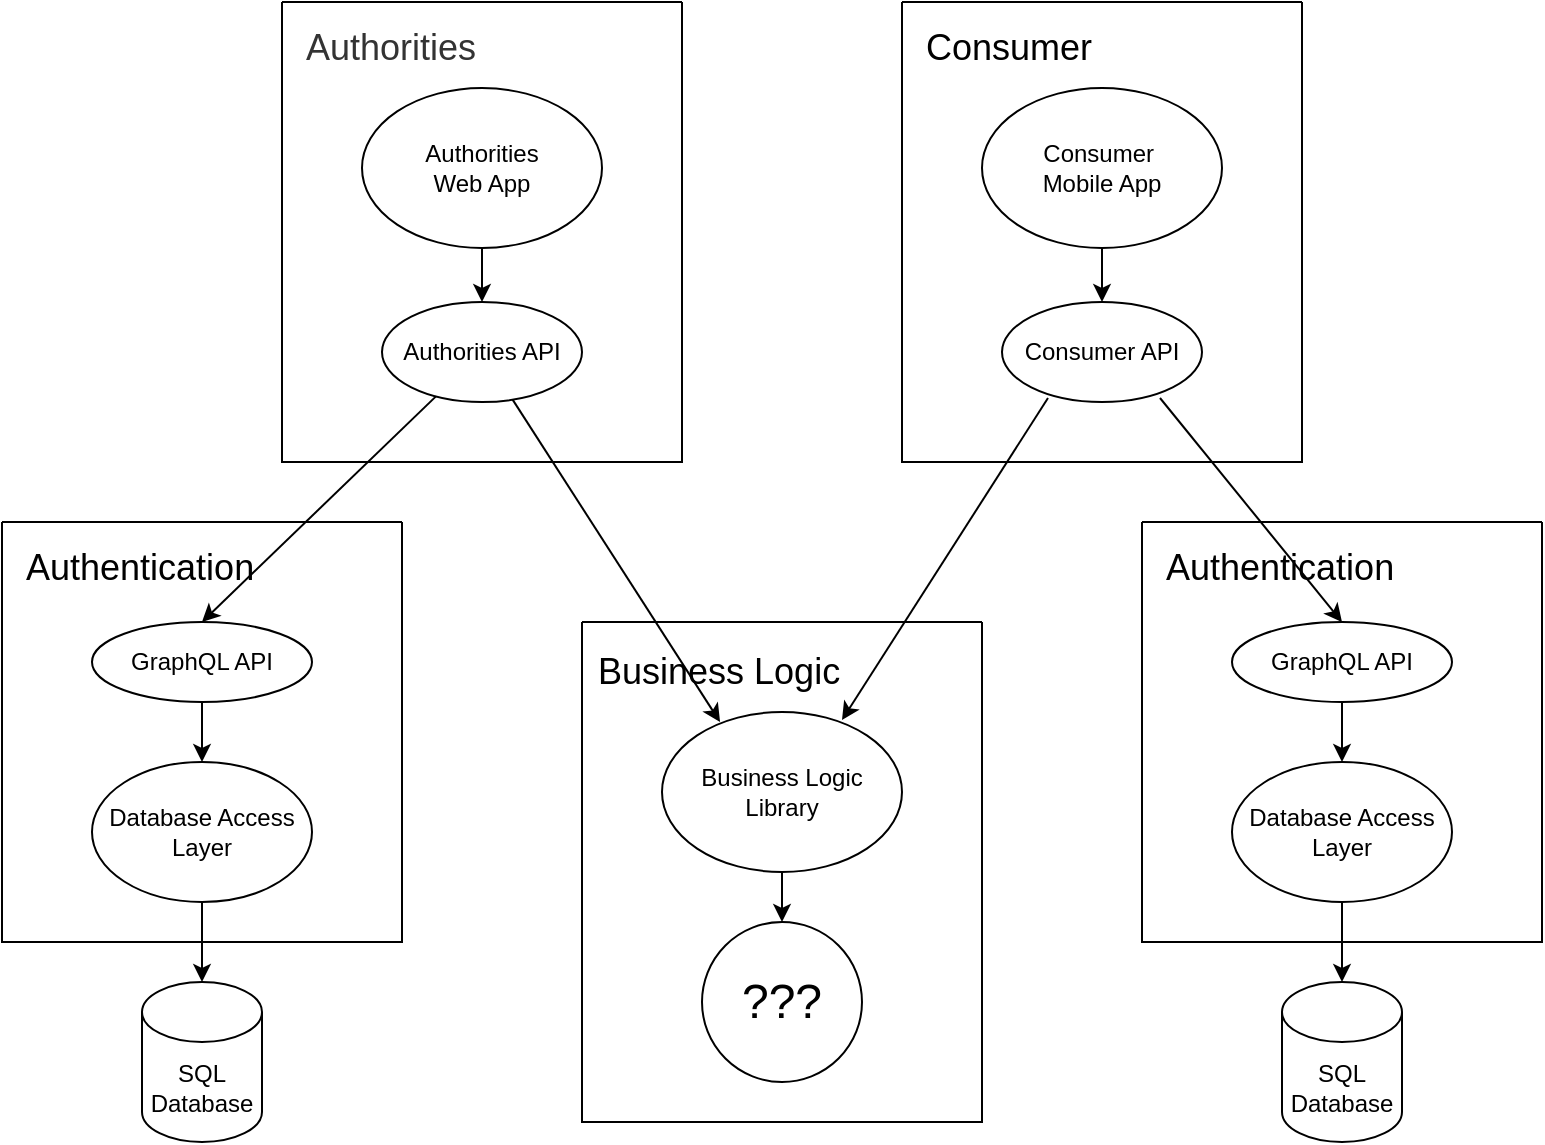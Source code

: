 <mxfile version="26.0.16">
  <diagram name="Page-1" id="Xq1hIofhCXbODVmMwuih">
    <mxGraphModel dx="2072" dy="1121" grid="1" gridSize="10" guides="1" tooltips="1" connect="1" arrows="1" fold="1" page="1" pageScale="1" pageWidth="827" pageHeight="1169" math="0" shadow="0">
      <root>
        <mxCell id="0" />
        <mxCell id="1" parent="0" />
        <mxCell id="WXA7mOeNSCQX8dPOhU4I-1" value="" style="swimlane;startSize=0;align=left;fillStyle=hatch;" parent="1" vertex="1">
          <mxGeometry x="320" y="540" width="200" height="250" as="geometry" />
        </mxCell>
        <mxCell id="WXA7mOeNSCQX8dPOhU4I-2" value="&lt;font&gt;Business Logic&lt;/font&gt;" style="text;html=1;align=left;verticalAlign=middle;resizable=0;points=[];autosize=1;strokeColor=none;fillColor=none;fontSize=18;" parent="WXA7mOeNSCQX8dPOhU4I-1" vertex="1">
          <mxGeometry x="6" y="5" width="140" height="40" as="geometry" />
        </mxCell>
        <mxCell id="WXA7mOeNSCQX8dPOhU4I-47" value="&lt;font style=&quot;font-size: 12px;&quot;&gt;Business Logic&lt;/font&gt;&lt;div&gt;&lt;font style=&quot;font-size: 12px;&quot;&gt;Library&lt;/font&gt;&lt;/div&gt;" style="ellipse;whiteSpace=wrap;html=1;fillColor=none;" parent="WXA7mOeNSCQX8dPOhU4I-1" vertex="1">
          <mxGeometry x="40" y="45" width="120" height="80" as="geometry" />
        </mxCell>
        <mxCell id="WXA7mOeNSCQX8dPOhU4I-48" value="&lt;font style=&quot;font-size: 24px;&quot;&gt;???&lt;/font&gt;" style="ellipse;whiteSpace=wrap;html=1;aspect=fixed;fillColor=none;" parent="WXA7mOeNSCQX8dPOhU4I-1" vertex="1">
          <mxGeometry x="60" y="150" width="80" height="80" as="geometry" />
        </mxCell>
        <mxCell id="WXA7mOeNSCQX8dPOhU4I-49" value="" style="endArrow=classic;html=1;rounded=0;exitX=0.5;exitY=1;exitDx=0;exitDy=0;entryX=0.5;entryY=0;entryDx=0;entryDy=0;" parent="WXA7mOeNSCQX8dPOhU4I-1" source="WXA7mOeNSCQX8dPOhU4I-47" target="WXA7mOeNSCQX8dPOhU4I-48" edge="1">
          <mxGeometry width="50" height="50" relative="1" as="geometry">
            <mxPoint x="390" y="110" as="sourcePoint" />
            <mxPoint x="450" y="60" as="targetPoint" />
          </mxGeometry>
        </mxCell>
        <mxCell id="WXA7mOeNSCQX8dPOhU4I-4" value="" style="endArrow=classic;html=1;rounded=0;entryX=0.75;entryY=0.05;entryDx=0;entryDy=0;exitX=0.23;exitY=0.96;exitDx=0;exitDy=0;exitPerimeter=0;entryPerimeter=0;" parent="1" source="WXA7mOeNSCQX8dPOhU4I-6" target="WXA7mOeNSCQX8dPOhU4I-47" edge="1">
          <mxGeometry width="50" height="50" relative="1" as="geometry">
            <mxPoint x="560" y="280" as="sourcePoint" />
            <mxPoint x="440" y="360" as="targetPoint" />
          </mxGeometry>
        </mxCell>
        <mxCell id="WXA7mOeNSCQX8dPOhU4I-10" value="" style="swimlane;startSize=0;fillStyle=hatch;" parent="1" vertex="1">
          <mxGeometry x="480" y="230" width="200" height="230" as="geometry" />
        </mxCell>
        <mxCell id="WXA7mOeNSCQX8dPOhU4I-11" value="&lt;font style=&quot;font-size: 18px;&quot;&gt;Consumer&lt;/font&gt;" style="text;html=1;align=left;verticalAlign=middle;resizable=0;points=[];autosize=1;strokeColor=none;fillColor=none;" parent="WXA7mOeNSCQX8dPOhU4I-10" vertex="1">
          <mxGeometry x="10" y="3" width="110" height="40" as="geometry" />
        </mxCell>
        <mxCell id="WXA7mOeNSCQX8dPOhU4I-8" value="Consumer&amp;nbsp;&lt;div&gt;Mobile App&lt;/div&gt;" style="ellipse;whiteSpace=wrap;html=1;fillColor=none;" parent="WXA7mOeNSCQX8dPOhU4I-10" vertex="1">
          <mxGeometry x="40" y="43" width="120" height="80" as="geometry" />
        </mxCell>
        <mxCell id="WXA7mOeNSCQX8dPOhU4I-6" value="Consumer API" style="ellipse;whiteSpace=wrap;html=1;fillColor=none;" parent="WXA7mOeNSCQX8dPOhU4I-10" vertex="1">
          <mxGeometry x="50" y="150" width="100" height="50" as="geometry" />
        </mxCell>
        <mxCell id="WXA7mOeNSCQX8dPOhU4I-9" value="" style="endArrow=classic;html=1;rounded=0;entryX=0.5;entryY=0;entryDx=0;entryDy=0;exitX=0.5;exitY=1;exitDx=0;exitDy=0;" parent="WXA7mOeNSCQX8dPOhU4I-10" source="WXA7mOeNSCQX8dPOhU4I-8" target="WXA7mOeNSCQX8dPOhU4I-6" edge="1">
          <mxGeometry width="50" height="50" relative="1" as="geometry">
            <mxPoint x="-60" y="170" as="sourcePoint" />
            <mxPoint x="-10" y="120" as="targetPoint" />
          </mxGeometry>
        </mxCell>
        <mxCell id="WXA7mOeNSCQX8dPOhU4I-20" value="" style="swimlane;startSize=0;fillStyle=solid;fillColor=none;strokeColor=default;" parent="1" vertex="1">
          <mxGeometry x="170" y="230" width="200" height="230" as="geometry" />
        </mxCell>
        <mxCell id="WXA7mOeNSCQX8dPOhU4I-21" value="&lt;font style=&quot;font-size: 18px;&quot;&gt;Authorities&lt;/font&gt;" style="text;html=1;align=left;verticalAlign=middle;resizable=0;points=[];autosize=1;fillColor=none;fontColor=light-dark(#333333,#FFFFFF);strokeColor=none;fillStyle=hatch;" parent="WXA7mOeNSCQX8dPOhU4I-20" vertex="1">
          <mxGeometry x="10" y="3" width="110" height="40" as="geometry" />
        </mxCell>
        <mxCell id="WXA7mOeNSCQX8dPOhU4I-22" value="Authorities&lt;div&gt;Web App&lt;/div&gt;" style="ellipse;whiteSpace=wrap;html=1;fillColor=none;" parent="WXA7mOeNSCQX8dPOhU4I-20" vertex="1">
          <mxGeometry x="40" y="43" width="120" height="80" as="geometry" />
        </mxCell>
        <mxCell id="WXA7mOeNSCQX8dPOhU4I-23" value="Authorities API" style="ellipse;whiteSpace=wrap;html=1;fillColor=none;" parent="WXA7mOeNSCQX8dPOhU4I-20" vertex="1">
          <mxGeometry x="50" y="150" width="100" height="50" as="geometry" />
        </mxCell>
        <mxCell id="WXA7mOeNSCQX8dPOhU4I-24" value="" style="endArrow=classic;html=1;rounded=0;entryX=0.5;entryY=0;entryDx=0;entryDy=0;exitX=0.5;exitY=1;exitDx=0;exitDy=0;" parent="WXA7mOeNSCQX8dPOhU4I-20" source="WXA7mOeNSCQX8dPOhU4I-22" target="WXA7mOeNSCQX8dPOhU4I-23" edge="1">
          <mxGeometry width="50" height="50" relative="1" as="geometry">
            <mxPoint x="-60" y="170" as="sourcePoint" />
            <mxPoint x="-10" y="120" as="targetPoint" />
          </mxGeometry>
        </mxCell>
        <mxCell id="WXA7mOeNSCQX8dPOhU4I-25" value="" style="endArrow=classic;html=1;rounded=0;entryX=0.242;entryY=0.063;entryDx=0;entryDy=0;entryPerimeter=0;" parent="1" source="WXA7mOeNSCQX8dPOhU4I-23" target="WXA7mOeNSCQX8dPOhU4I-47" edge="1">
          <mxGeometry width="50" height="50" relative="1" as="geometry">
            <mxPoint x="710" y="470" as="sourcePoint" />
            <mxPoint x="760" y="420" as="targetPoint" />
          </mxGeometry>
        </mxCell>
        <mxCell id="WXA7mOeNSCQX8dPOhU4I-36" value="" style="group;fillColor=none;fillStyle=hatch;" parent="1" vertex="1" connectable="0">
          <mxGeometry x="30" y="490" width="200" height="310" as="geometry" />
        </mxCell>
        <mxCell id="WXA7mOeNSCQX8dPOhU4I-27" value="" style="swimlane;startSize=0;fillStyle=hatch;" parent="WXA7mOeNSCQX8dPOhU4I-36" vertex="1">
          <mxGeometry width="200" height="210" as="geometry" />
        </mxCell>
        <mxCell id="WXA7mOeNSCQX8dPOhU4I-28" value="&lt;font style=&quot;font-size: 18px;&quot;&gt;Authentication&lt;/font&gt;" style="text;html=1;align=left;verticalAlign=middle;resizable=0;points=[];autosize=1;strokeColor=none;fillColor=none;" parent="WXA7mOeNSCQX8dPOhU4I-27" vertex="1">
          <mxGeometry x="10" y="3" width="140" height="40" as="geometry" />
        </mxCell>
        <mxCell id="WXA7mOeNSCQX8dPOhU4I-29" value="GraphQL API" style="ellipse;whiteSpace=wrap;html=1;fillColor=none;" parent="WXA7mOeNSCQX8dPOhU4I-27" vertex="1">
          <mxGeometry x="45" y="50" width="110" height="40" as="geometry" />
        </mxCell>
        <mxCell id="WXA7mOeNSCQX8dPOhU4I-30" value="Database Access Layer" style="ellipse;whiteSpace=wrap;html=1;fillColor=none;" parent="WXA7mOeNSCQX8dPOhU4I-27" vertex="1">
          <mxGeometry x="45" y="120" width="110" height="70" as="geometry" />
        </mxCell>
        <mxCell id="WXA7mOeNSCQX8dPOhU4I-31" value="" style="endArrow=classic;html=1;rounded=0;entryX=0.5;entryY=0;entryDx=0;entryDy=0;exitX=0.5;exitY=1;exitDx=0;exitDy=0;" parent="WXA7mOeNSCQX8dPOhU4I-27" source="WXA7mOeNSCQX8dPOhU4I-29" target="WXA7mOeNSCQX8dPOhU4I-30" edge="1">
          <mxGeometry width="50" height="50" relative="1" as="geometry">
            <mxPoint x="-60" y="150" as="sourcePoint" />
            <mxPoint x="-10" y="100" as="targetPoint" />
          </mxGeometry>
        </mxCell>
        <mxCell id="WXA7mOeNSCQX8dPOhU4I-32" value="SQL&lt;div&gt;Database&lt;/div&gt;" style="shape=cylinder3;whiteSpace=wrap;html=1;boundedLbl=1;backgroundOutline=1;size=15;fillStyle=hatch;fillColor=none;" parent="WXA7mOeNSCQX8dPOhU4I-36" vertex="1">
          <mxGeometry x="70" y="230" width="60" height="80" as="geometry" />
        </mxCell>
        <mxCell id="WXA7mOeNSCQX8dPOhU4I-33" value="" style="endArrow=classic;html=1;rounded=0;exitX=0.5;exitY=1;exitDx=0;exitDy=0;entryX=0.5;entryY=0;entryDx=0;entryDy=0;entryPerimeter=0;" parent="WXA7mOeNSCQX8dPOhU4I-36" source="WXA7mOeNSCQX8dPOhU4I-30" target="WXA7mOeNSCQX8dPOhU4I-32" edge="1">
          <mxGeometry width="50" height="50" relative="1" as="geometry">
            <mxPoint x="680" y="-60" as="sourcePoint" />
            <mxPoint x="730" y="-110" as="targetPoint" />
          </mxGeometry>
        </mxCell>
        <mxCell id="WXA7mOeNSCQX8dPOhU4I-37" value="" style="group" parent="1" vertex="1" connectable="0">
          <mxGeometry x="600" y="490" width="200" height="310" as="geometry" />
        </mxCell>
        <mxCell id="WXA7mOeNSCQX8dPOhU4I-38" value="" style="swimlane;startSize=0;fillStyle=hatch;gradientColor=none;" parent="WXA7mOeNSCQX8dPOhU4I-37" vertex="1">
          <mxGeometry width="200" height="210" as="geometry" />
        </mxCell>
        <mxCell id="WXA7mOeNSCQX8dPOhU4I-39" value="&lt;font style=&quot;font-size: 18px;&quot;&gt;Authentication&lt;/font&gt;" style="text;html=1;align=left;verticalAlign=middle;resizable=0;points=[];autosize=1;strokeColor=none;fillColor=none;" parent="WXA7mOeNSCQX8dPOhU4I-38" vertex="1">
          <mxGeometry x="10" y="3" width="140" height="40" as="geometry" />
        </mxCell>
        <mxCell id="WXA7mOeNSCQX8dPOhU4I-40" value="GraphQL API" style="ellipse;whiteSpace=wrap;html=1;fillColor=none;" parent="WXA7mOeNSCQX8dPOhU4I-38" vertex="1">
          <mxGeometry x="45" y="50" width="110" height="40" as="geometry" />
        </mxCell>
        <mxCell id="WXA7mOeNSCQX8dPOhU4I-41" value="Database Access Layer" style="ellipse;whiteSpace=wrap;html=1;fillColor=none;" parent="WXA7mOeNSCQX8dPOhU4I-38" vertex="1">
          <mxGeometry x="45" y="120" width="110" height="70" as="geometry" />
        </mxCell>
        <mxCell id="WXA7mOeNSCQX8dPOhU4I-42" value="" style="endArrow=classic;html=1;rounded=0;entryX=0.5;entryY=0;entryDx=0;entryDy=0;exitX=0.5;exitY=1;exitDx=0;exitDy=0;" parent="WXA7mOeNSCQX8dPOhU4I-38" source="WXA7mOeNSCQX8dPOhU4I-40" target="WXA7mOeNSCQX8dPOhU4I-41" edge="1">
          <mxGeometry width="50" height="50" relative="1" as="geometry">
            <mxPoint x="-60" y="150" as="sourcePoint" />
            <mxPoint x="-10" y="100" as="targetPoint" />
          </mxGeometry>
        </mxCell>
        <mxCell id="WXA7mOeNSCQX8dPOhU4I-43" value="SQL&lt;div&gt;Database&lt;/div&gt;" style="shape=cylinder3;whiteSpace=wrap;html=1;boundedLbl=1;backgroundOutline=1;size=15;fillColor=none;fillStyle=hatch;" parent="WXA7mOeNSCQX8dPOhU4I-37" vertex="1">
          <mxGeometry x="70" y="230" width="60" height="80" as="geometry" />
        </mxCell>
        <mxCell id="WXA7mOeNSCQX8dPOhU4I-44" value="" style="endArrow=classic;html=1;rounded=0;exitX=0.5;exitY=1;exitDx=0;exitDy=0;entryX=0.5;entryY=0;entryDx=0;entryDy=0;entryPerimeter=0;" parent="WXA7mOeNSCQX8dPOhU4I-37" source="WXA7mOeNSCQX8dPOhU4I-41" target="WXA7mOeNSCQX8dPOhU4I-43" edge="1">
          <mxGeometry width="50" height="50" relative="1" as="geometry">
            <mxPoint x="680" y="-60" as="sourcePoint" />
            <mxPoint x="730" y="-110" as="targetPoint" />
          </mxGeometry>
        </mxCell>
        <mxCell id="WXA7mOeNSCQX8dPOhU4I-45" value="" style="endArrow=classic;html=1;rounded=0;entryX=0.5;entryY=0;entryDx=0;entryDy=0;" parent="1" source="WXA7mOeNSCQX8dPOhU4I-23" target="WXA7mOeNSCQX8dPOhU4I-29" edge="1">
          <mxGeometry width="50" height="50" relative="1" as="geometry">
            <mxPoint x="80" y="405" as="sourcePoint" />
            <mxPoint x="760" y="320" as="targetPoint" />
          </mxGeometry>
        </mxCell>
        <mxCell id="WXA7mOeNSCQX8dPOhU4I-46" value="" style="endArrow=classic;html=1;rounded=0;exitX=0.79;exitY=0.96;exitDx=0;exitDy=0;entryX=0.5;entryY=0;entryDx=0;entryDy=0;exitPerimeter=0;" parent="1" source="WXA7mOeNSCQX8dPOhU4I-6" target="WXA7mOeNSCQX8dPOhU4I-40" edge="1">
          <mxGeometry width="50" height="50" relative="1" as="geometry">
            <mxPoint x="710" y="370" as="sourcePoint" />
            <mxPoint x="760" y="320" as="targetPoint" />
          </mxGeometry>
        </mxCell>
      </root>
    </mxGraphModel>
  </diagram>
</mxfile>
